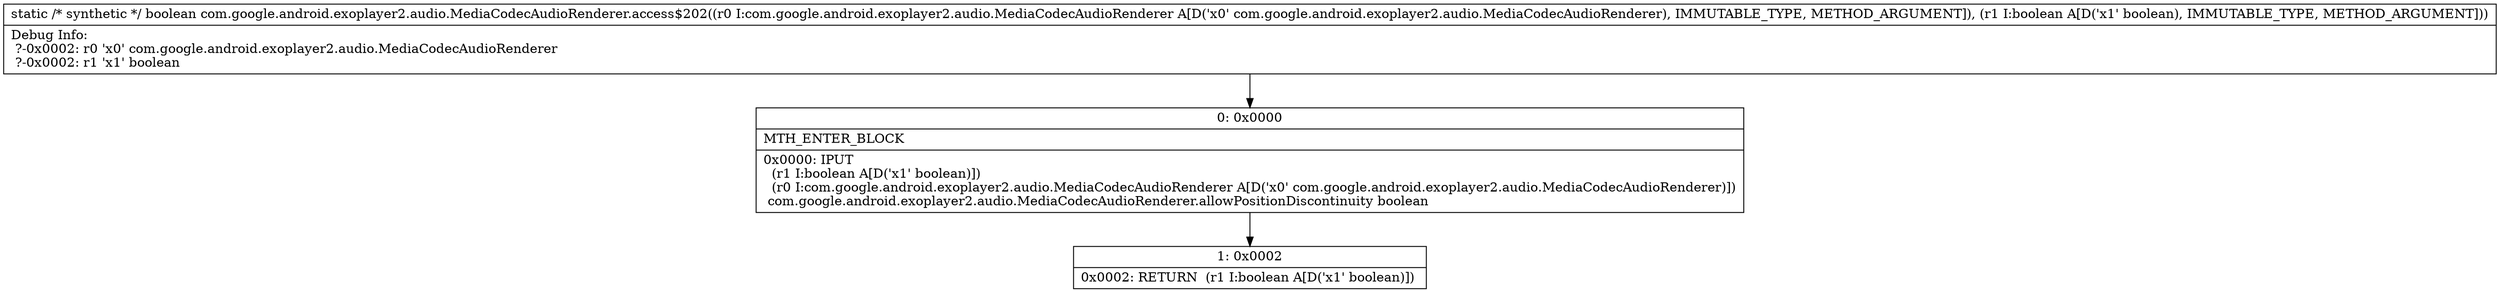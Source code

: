 digraph "CFG forcom.google.android.exoplayer2.audio.MediaCodecAudioRenderer.access$202(Lcom\/google\/android\/exoplayer2\/audio\/MediaCodecAudioRenderer;Z)Z" {
Node_0 [shape=record,label="{0\:\ 0x0000|MTH_ENTER_BLOCK\l|0x0000: IPUT  \l  (r1 I:boolean A[D('x1' boolean)])\l  (r0 I:com.google.android.exoplayer2.audio.MediaCodecAudioRenderer A[D('x0' com.google.android.exoplayer2.audio.MediaCodecAudioRenderer)])\l com.google.android.exoplayer2.audio.MediaCodecAudioRenderer.allowPositionDiscontinuity boolean \l}"];
Node_1 [shape=record,label="{1\:\ 0x0002|0x0002: RETURN  (r1 I:boolean A[D('x1' boolean)]) \l}"];
MethodNode[shape=record,label="{static \/* synthetic *\/ boolean com.google.android.exoplayer2.audio.MediaCodecAudioRenderer.access$202((r0 I:com.google.android.exoplayer2.audio.MediaCodecAudioRenderer A[D('x0' com.google.android.exoplayer2.audio.MediaCodecAudioRenderer), IMMUTABLE_TYPE, METHOD_ARGUMENT]), (r1 I:boolean A[D('x1' boolean), IMMUTABLE_TYPE, METHOD_ARGUMENT]))  | Debug Info:\l  ?\-0x0002: r0 'x0' com.google.android.exoplayer2.audio.MediaCodecAudioRenderer\l  ?\-0x0002: r1 'x1' boolean\l}"];
MethodNode -> Node_0;
Node_0 -> Node_1;
}

